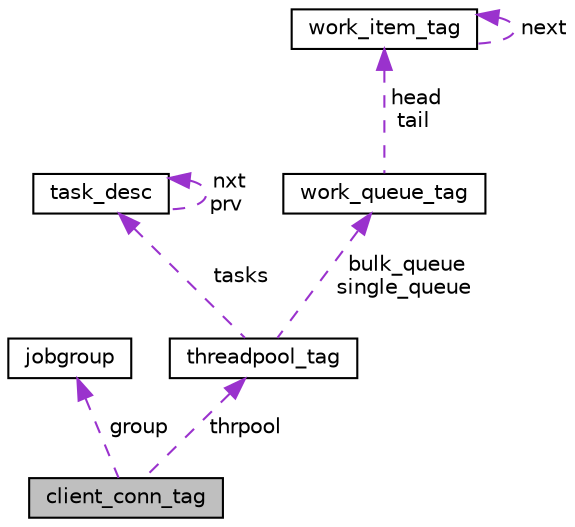 digraph "client_conn_tag"
{
 // LATEX_PDF_SIZE
  edge [fontname="Helvetica",fontsize="10",labelfontname="Helvetica",labelfontsize="10"];
  node [fontname="Helvetica",fontsize="10",shape=record];
  Node1 [label="client_conn_tag",height=0.2,width=0.4,color="black", fillcolor="grey75", style="filled", fontcolor="black",tooltip=" "];
  Node2 -> Node1 [dir="back",color="darkorchid3",fontsize="10",style="dashed",label=" group" ,fontname="Helvetica"];
  Node2 [label="jobgroup",height=0.2,width=0.4,color="black", fillcolor="white", style="filled",URL="$structjobgroup.html",tooltip=" "];
  Node3 -> Node1 [dir="back",color="darkorchid3",fontsize="10",style="dashed",label=" thrpool" ,fontname="Helvetica"];
  Node3 [label="threadpool_tag",height=0.2,width=0.4,color="black", fillcolor="white", style="filled",URL="$structthreadpool__tag.html",tooltip=" "];
  Node4 -> Node3 [dir="back",color="darkorchid3",fontsize="10",style="dashed",label=" tasks" ,fontname="Helvetica"];
  Node4 [label="task_desc",height=0.2,width=0.4,color="black", fillcolor="white", style="filled",URL="$structtask__desc.html",tooltip=" "];
  Node4 -> Node4 [dir="back",color="darkorchid3",fontsize="10",style="dashed",label=" nxt\nprv" ,fontname="Helvetica"];
  Node5 -> Node3 [dir="back",color="darkorchid3",fontsize="10",style="dashed",label=" bulk_queue\nsingle_queue" ,fontname="Helvetica"];
  Node5 [label="work_queue_tag",height=0.2,width=0.4,color="black", fillcolor="white", style="filled",URL="$structwork__queue__tag.html",tooltip=" "];
  Node6 -> Node5 [dir="back",color="darkorchid3",fontsize="10",style="dashed",label=" head\ntail" ,fontname="Helvetica"];
  Node6 [label="work_item_tag",height=0.2,width=0.4,color="black", fillcolor="white", style="filled",URL="$structwork__item__tag.html",tooltip=" "];
  Node6 -> Node6 [dir="back",color="darkorchid3",fontsize="10",style="dashed",label=" next" ,fontname="Helvetica"];
}
